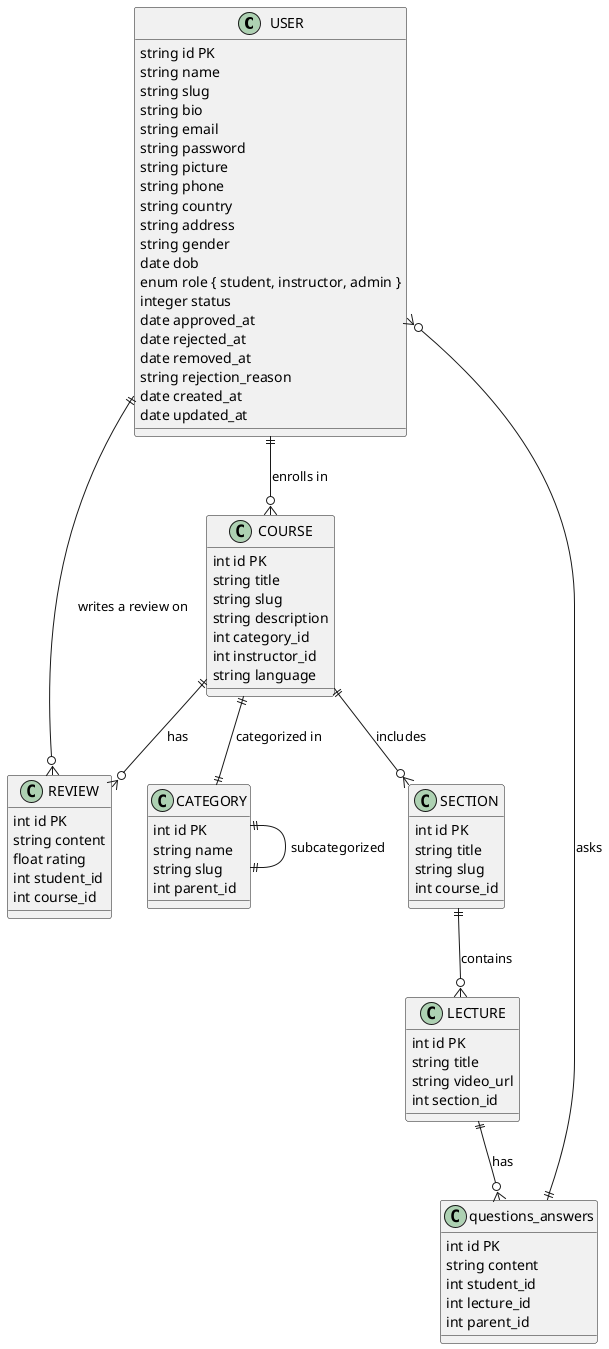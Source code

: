 @startuml ERD
  USER ||--o{ COURSE : "enrolls in"
  USER ||--o{ REVIEW : "writes a review on"
  COURSE ||--o{ SECTION : "includes"
  SECTION ||--o{ LECTURE : "contains"
  COURSE ||--o{ REVIEW : "has"
  COURSE ||--|| CATEGORY : "categorized in"
  CATEGORY ||--|| CATEGORY : "subcategorized"
  questions_answers ||--o{ USER : "asks"
  LECTURE ||--o{ questions_answers : "has"

  class USER {
    string id PK
    string name
    string slug
    string bio
    string email
    string password
    string picture
    string phone
    string country
    string address
    string gender
    date dob
    enum role { student, instructor, admin }
    integer status
    date approved_at
    date rejected_at
    date removed_at
    string rejection_reason
    date created_at
    date updated_at
  }

  class CATEGORY {
    int id PK
    string name
    string slug
    int parent_id
  }

  
  class COURSE {
    int id PK
    string title
    string slug
    string description
    int category_id
    int instructor_id
    string language
  }

  class SECTION {
    int id PK
    string title
    string slug
    int course_id
  }

  class LECTURE {
    int id PK
    string title
    string video_url
    int section_id
  }

  class REVIEW {
    int id PK
    string content
    float rating
    int student_id
    int course_id
  }

  class questions_answers {
    int id PK
    string content
    int student_id
    int lecture_id
    int parent_id
  }

@enduml